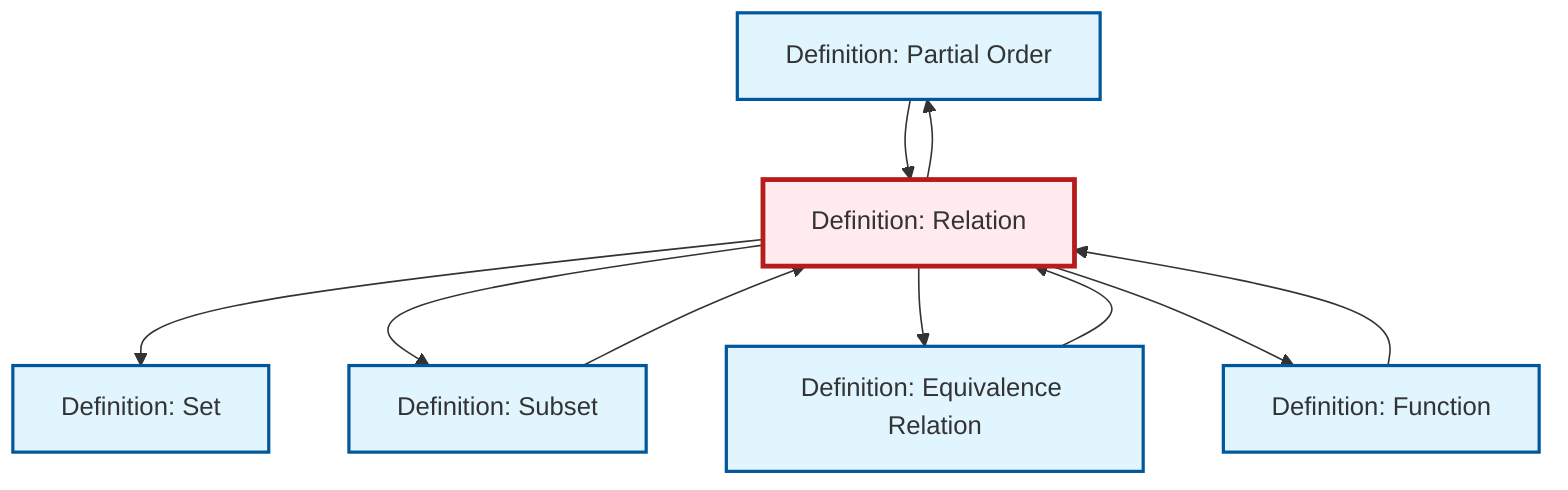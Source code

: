 graph TD
    classDef definition fill:#e1f5fe,stroke:#01579b,stroke-width:2px
    classDef theorem fill:#f3e5f5,stroke:#4a148c,stroke-width:2px
    classDef axiom fill:#fff3e0,stroke:#e65100,stroke-width:2px
    classDef example fill:#e8f5e9,stroke:#1b5e20,stroke-width:2px
    classDef current fill:#ffebee,stroke:#b71c1c,stroke-width:3px
    def-partial-order["Definition: Partial Order"]:::definition
    def-function["Definition: Function"]:::definition
    def-subset["Definition: Subset"]:::definition
    def-relation["Definition: Relation"]:::definition
    def-set["Definition: Set"]:::definition
    def-equivalence-relation["Definition: Equivalence Relation"]:::definition
    def-equivalence-relation --> def-relation
    def-function --> def-relation
    def-relation --> def-set
    def-partial-order --> def-relation
    def-relation --> def-subset
    def-relation --> def-partial-order
    def-subset --> def-relation
    def-relation --> def-equivalence-relation
    def-relation --> def-function
    class def-relation current